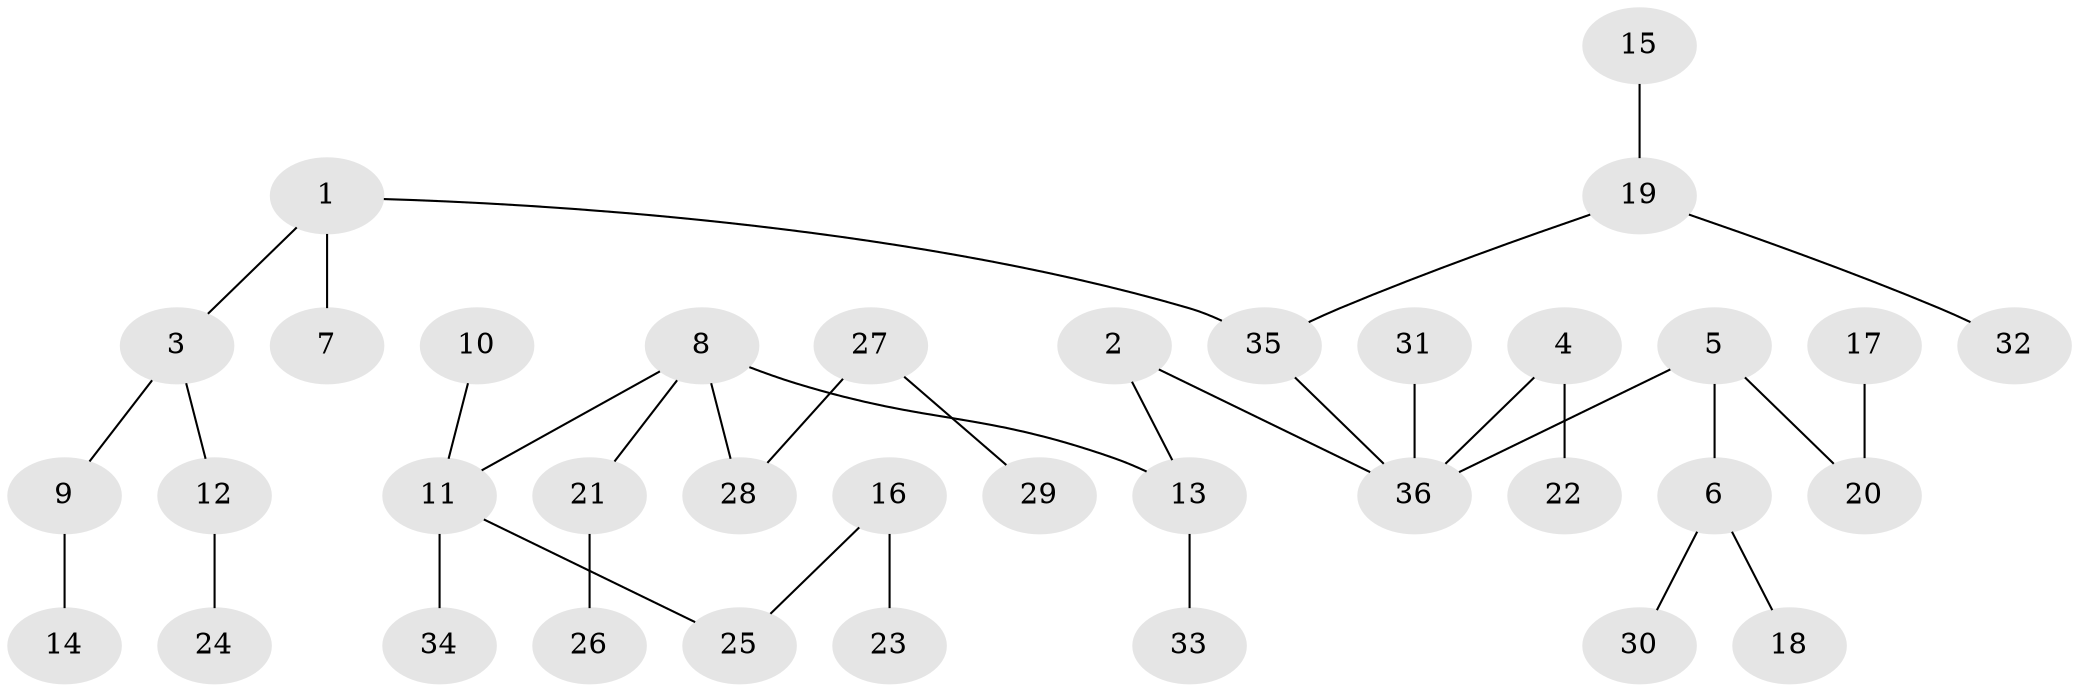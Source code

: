 // original degree distribution, {3: 0.18309859154929578, 2: 0.29577464788732394, 5: 0.028169014084507043, 6: 0.014084507042253521, 4: 0.04225352112676056, 1: 0.43661971830985913}
// Generated by graph-tools (version 1.1) at 2025/02/03/09/25 03:02:25]
// undirected, 36 vertices, 35 edges
graph export_dot {
graph [start="1"]
  node [color=gray90,style=filled];
  1;
  2;
  3;
  4;
  5;
  6;
  7;
  8;
  9;
  10;
  11;
  12;
  13;
  14;
  15;
  16;
  17;
  18;
  19;
  20;
  21;
  22;
  23;
  24;
  25;
  26;
  27;
  28;
  29;
  30;
  31;
  32;
  33;
  34;
  35;
  36;
  1 -- 3 [weight=1.0];
  1 -- 7 [weight=1.0];
  1 -- 35 [weight=1.0];
  2 -- 13 [weight=1.0];
  2 -- 36 [weight=1.0];
  3 -- 9 [weight=1.0];
  3 -- 12 [weight=1.0];
  4 -- 22 [weight=1.0];
  4 -- 36 [weight=1.0];
  5 -- 6 [weight=1.0];
  5 -- 20 [weight=1.0];
  5 -- 36 [weight=1.0];
  6 -- 18 [weight=1.0];
  6 -- 30 [weight=1.0];
  8 -- 11 [weight=1.0];
  8 -- 13 [weight=1.0];
  8 -- 21 [weight=1.0];
  8 -- 28 [weight=1.0];
  9 -- 14 [weight=1.0];
  10 -- 11 [weight=1.0];
  11 -- 25 [weight=1.0];
  11 -- 34 [weight=1.0];
  12 -- 24 [weight=1.0];
  13 -- 33 [weight=1.0];
  15 -- 19 [weight=1.0];
  16 -- 23 [weight=1.0];
  16 -- 25 [weight=1.0];
  17 -- 20 [weight=1.0];
  19 -- 32 [weight=1.0];
  19 -- 35 [weight=1.0];
  21 -- 26 [weight=1.0];
  27 -- 28 [weight=1.0];
  27 -- 29 [weight=1.0];
  31 -- 36 [weight=1.0];
  35 -- 36 [weight=1.0];
}
